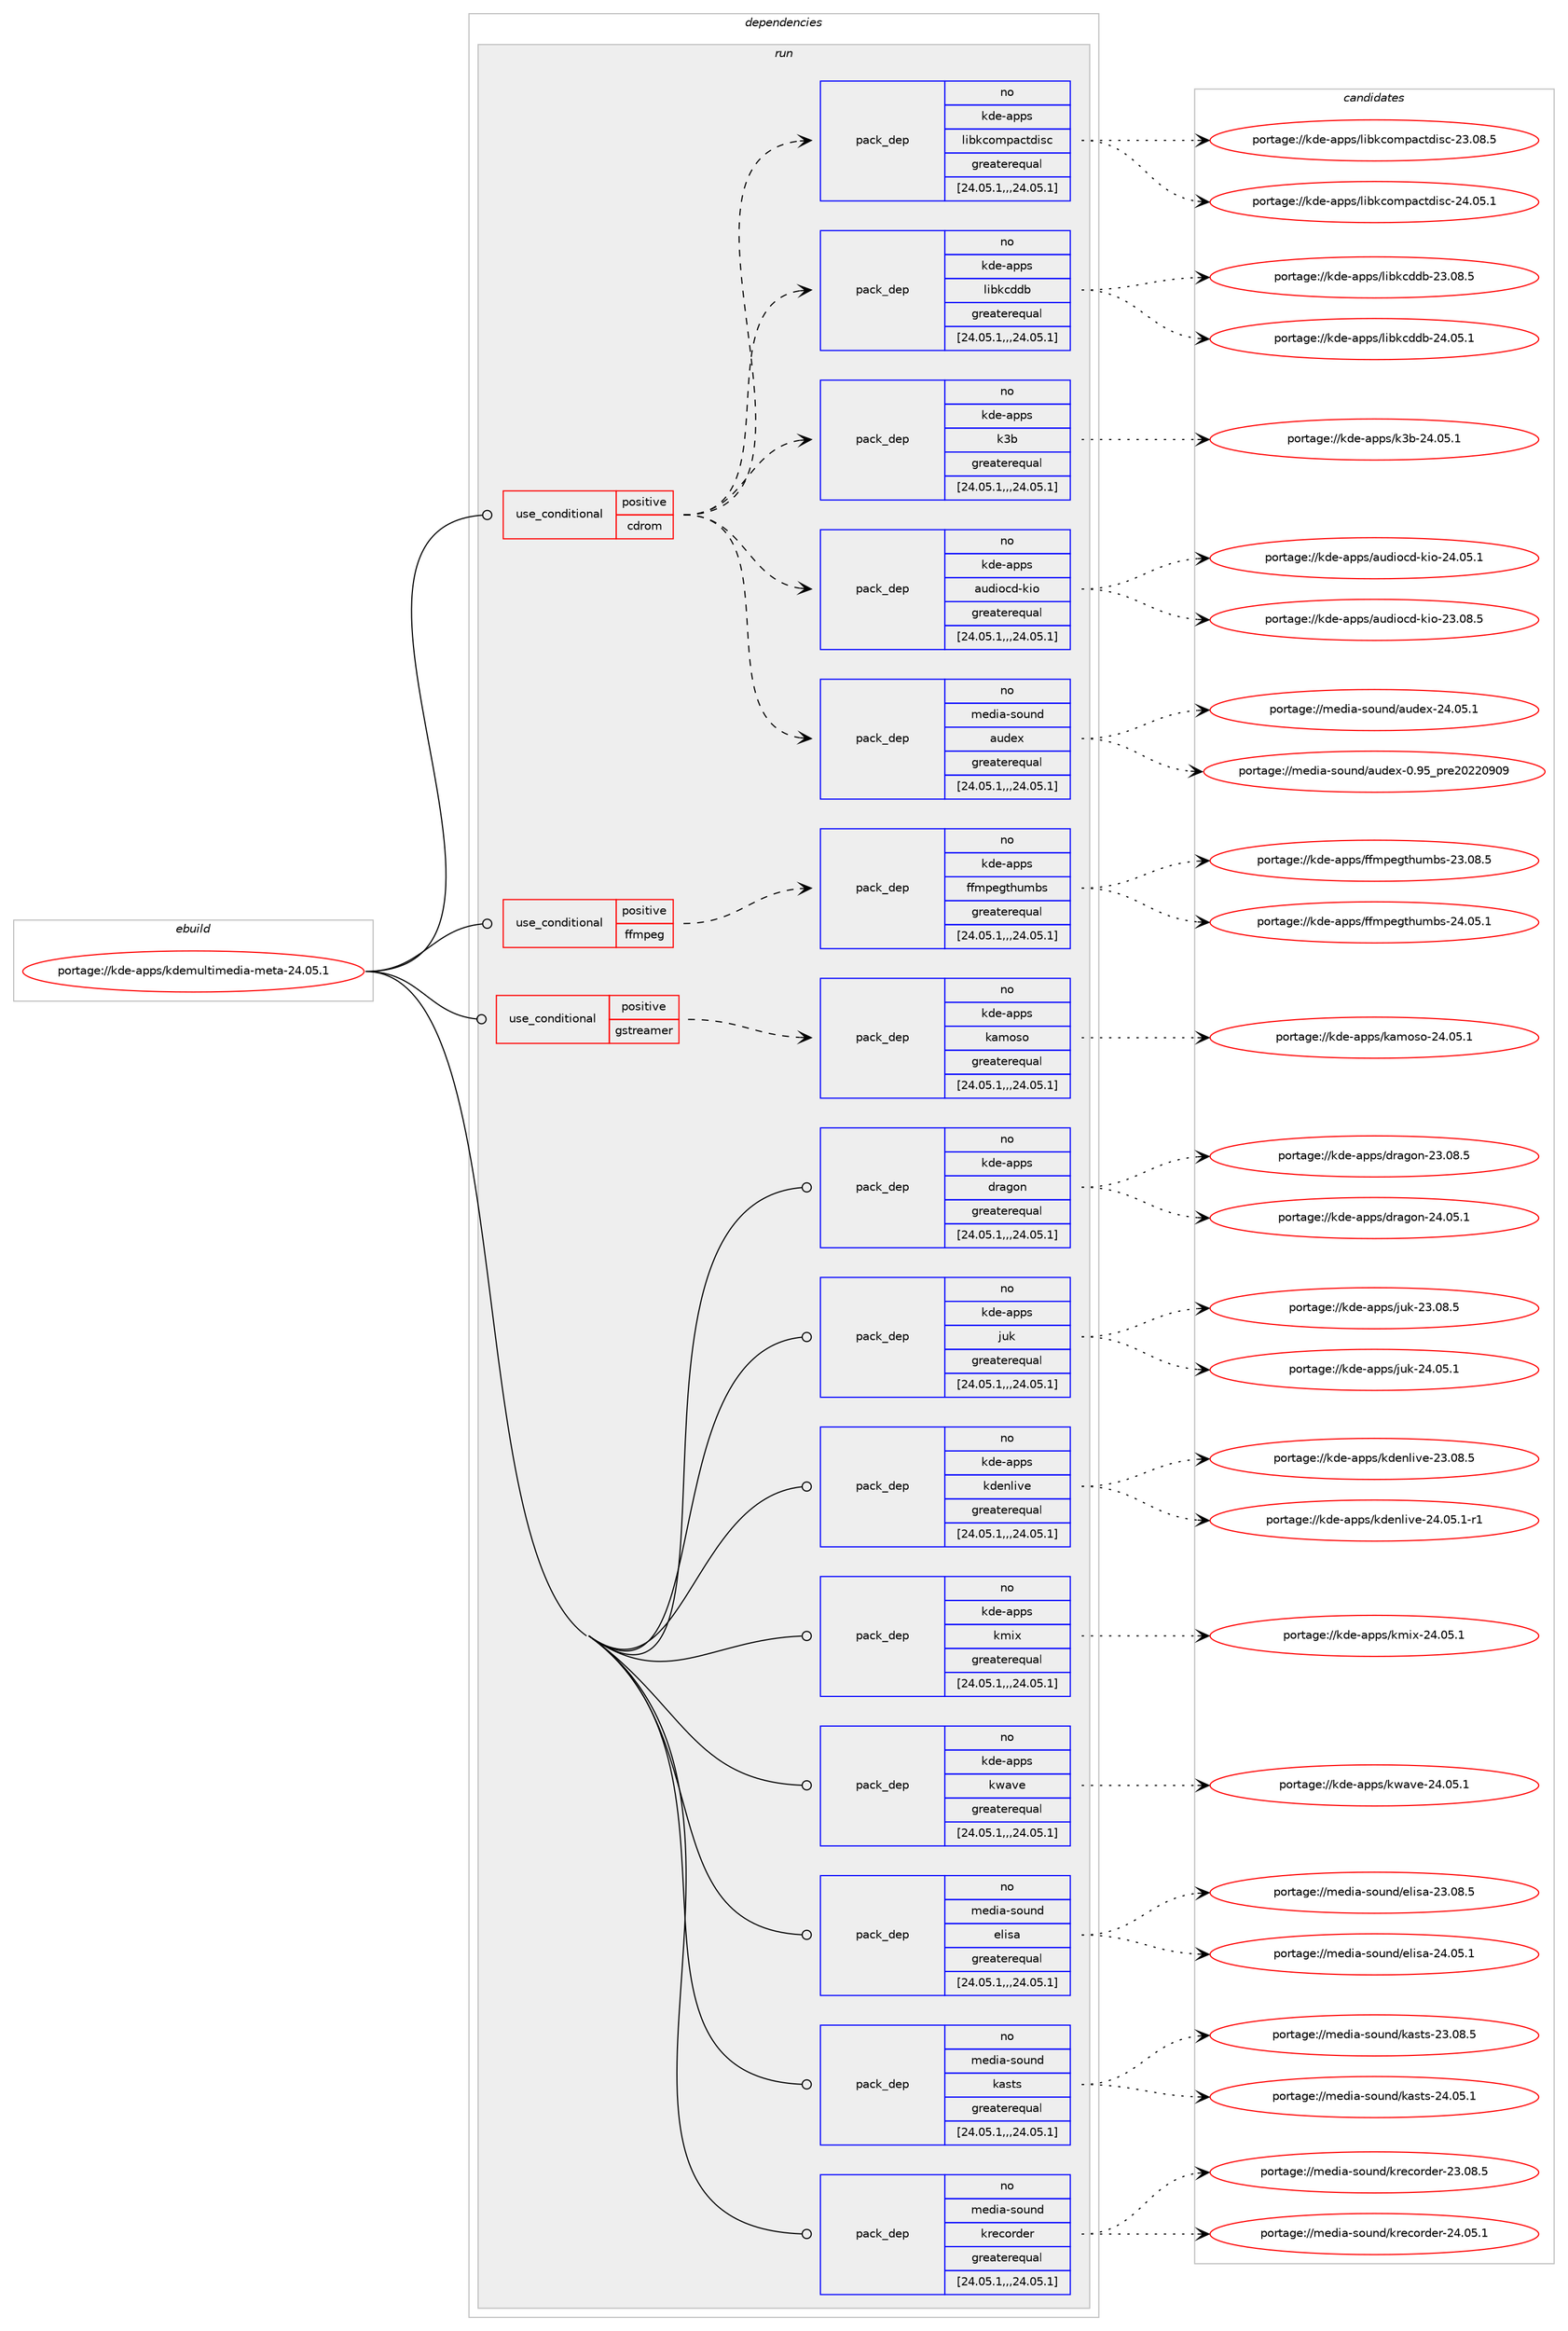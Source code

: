 digraph prolog {

# *************
# Graph options
# *************

newrank=true;
concentrate=true;
compound=true;
graph [rankdir=LR,fontname=Helvetica,fontsize=10,ranksep=1.5];#, ranksep=2.5, nodesep=0.2];
edge  [arrowhead=vee];
node  [fontname=Helvetica,fontsize=10];

# **********
# The ebuild
# **********

subgraph cluster_leftcol {
color=gray;
rank=same;
label=<<i>ebuild</i>>;
id [label="portage://kde-apps/kdemultimedia-meta-24.05.1", color=red, width=4, href="../kde-apps/kdemultimedia-meta-24.05.1.svg"];
}

# ****************
# The dependencies
# ****************

subgraph cluster_midcol {
color=gray;
label=<<i>dependencies</i>>;
subgraph cluster_compile {
fillcolor="#eeeeee";
style=filled;
label=<<i>compile</i>>;
}
subgraph cluster_compileandrun {
fillcolor="#eeeeee";
style=filled;
label=<<i>compile and run</i>>;
}
subgraph cluster_run {
fillcolor="#eeeeee";
style=filled;
label=<<i>run</i>>;
subgraph cond65604 {
dependency246596 [label=<<TABLE BORDER="0" CELLBORDER="1" CELLSPACING="0" CELLPADDING="4"><TR><TD ROWSPAN="3" CELLPADDING="10">use_conditional</TD></TR><TR><TD>positive</TD></TR><TR><TD>cdrom</TD></TR></TABLE>>, shape=none, color=red];
subgraph pack179253 {
dependency246597 [label=<<TABLE BORDER="0" CELLBORDER="1" CELLSPACING="0" CELLPADDING="4" WIDTH="220"><TR><TD ROWSPAN="6" CELLPADDING="30">pack_dep</TD></TR><TR><TD WIDTH="110">no</TD></TR><TR><TD>media-sound</TD></TR><TR><TD>audex</TD></TR><TR><TD>greaterequal</TD></TR><TR><TD>[24.05.1,,,24.05.1]</TD></TR></TABLE>>, shape=none, color=blue];
}
dependency246596:e -> dependency246597:w [weight=20,style="dashed",arrowhead="vee"];
subgraph pack179254 {
dependency246598 [label=<<TABLE BORDER="0" CELLBORDER="1" CELLSPACING="0" CELLPADDING="4" WIDTH="220"><TR><TD ROWSPAN="6" CELLPADDING="30">pack_dep</TD></TR><TR><TD WIDTH="110">no</TD></TR><TR><TD>kde-apps</TD></TR><TR><TD>audiocd-kio</TD></TR><TR><TD>greaterequal</TD></TR><TR><TD>[24.05.1,,,24.05.1]</TD></TR></TABLE>>, shape=none, color=blue];
}
dependency246596:e -> dependency246598:w [weight=20,style="dashed",arrowhead="vee"];
subgraph pack179255 {
dependency246599 [label=<<TABLE BORDER="0" CELLBORDER="1" CELLSPACING="0" CELLPADDING="4" WIDTH="220"><TR><TD ROWSPAN="6" CELLPADDING="30">pack_dep</TD></TR><TR><TD WIDTH="110">no</TD></TR><TR><TD>kde-apps</TD></TR><TR><TD>k3b</TD></TR><TR><TD>greaterequal</TD></TR><TR><TD>[24.05.1,,,24.05.1]</TD></TR></TABLE>>, shape=none, color=blue];
}
dependency246596:e -> dependency246599:w [weight=20,style="dashed",arrowhead="vee"];
subgraph pack179256 {
dependency246600 [label=<<TABLE BORDER="0" CELLBORDER="1" CELLSPACING="0" CELLPADDING="4" WIDTH="220"><TR><TD ROWSPAN="6" CELLPADDING="30">pack_dep</TD></TR><TR><TD WIDTH="110">no</TD></TR><TR><TD>kde-apps</TD></TR><TR><TD>libkcddb</TD></TR><TR><TD>greaterequal</TD></TR><TR><TD>[24.05.1,,,24.05.1]</TD></TR></TABLE>>, shape=none, color=blue];
}
dependency246596:e -> dependency246600:w [weight=20,style="dashed",arrowhead="vee"];
subgraph pack179257 {
dependency246601 [label=<<TABLE BORDER="0" CELLBORDER="1" CELLSPACING="0" CELLPADDING="4" WIDTH="220"><TR><TD ROWSPAN="6" CELLPADDING="30">pack_dep</TD></TR><TR><TD WIDTH="110">no</TD></TR><TR><TD>kde-apps</TD></TR><TR><TD>libkcompactdisc</TD></TR><TR><TD>greaterequal</TD></TR><TR><TD>[24.05.1,,,24.05.1]</TD></TR></TABLE>>, shape=none, color=blue];
}
dependency246596:e -> dependency246601:w [weight=20,style="dashed",arrowhead="vee"];
}
id:e -> dependency246596:w [weight=20,style="solid",arrowhead="odot"];
subgraph cond65605 {
dependency246602 [label=<<TABLE BORDER="0" CELLBORDER="1" CELLSPACING="0" CELLPADDING="4"><TR><TD ROWSPAN="3" CELLPADDING="10">use_conditional</TD></TR><TR><TD>positive</TD></TR><TR><TD>ffmpeg</TD></TR></TABLE>>, shape=none, color=red];
subgraph pack179258 {
dependency246603 [label=<<TABLE BORDER="0" CELLBORDER="1" CELLSPACING="0" CELLPADDING="4" WIDTH="220"><TR><TD ROWSPAN="6" CELLPADDING="30">pack_dep</TD></TR><TR><TD WIDTH="110">no</TD></TR><TR><TD>kde-apps</TD></TR><TR><TD>ffmpegthumbs</TD></TR><TR><TD>greaterequal</TD></TR><TR><TD>[24.05.1,,,24.05.1]</TD></TR></TABLE>>, shape=none, color=blue];
}
dependency246602:e -> dependency246603:w [weight=20,style="dashed",arrowhead="vee"];
}
id:e -> dependency246602:w [weight=20,style="solid",arrowhead="odot"];
subgraph cond65606 {
dependency246604 [label=<<TABLE BORDER="0" CELLBORDER="1" CELLSPACING="0" CELLPADDING="4"><TR><TD ROWSPAN="3" CELLPADDING="10">use_conditional</TD></TR><TR><TD>positive</TD></TR><TR><TD>gstreamer</TD></TR></TABLE>>, shape=none, color=red];
subgraph pack179259 {
dependency246605 [label=<<TABLE BORDER="0" CELLBORDER="1" CELLSPACING="0" CELLPADDING="4" WIDTH="220"><TR><TD ROWSPAN="6" CELLPADDING="30">pack_dep</TD></TR><TR><TD WIDTH="110">no</TD></TR><TR><TD>kde-apps</TD></TR><TR><TD>kamoso</TD></TR><TR><TD>greaterequal</TD></TR><TR><TD>[24.05.1,,,24.05.1]</TD></TR></TABLE>>, shape=none, color=blue];
}
dependency246604:e -> dependency246605:w [weight=20,style="dashed",arrowhead="vee"];
}
id:e -> dependency246604:w [weight=20,style="solid",arrowhead="odot"];
subgraph pack179260 {
dependency246606 [label=<<TABLE BORDER="0" CELLBORDER="1" CELLSPACING="0" CELLPADDING="4" WIDTH="220"><TR><TD ROWSPAN="6" CELLPADDING="30">pack_dep</TD></TR><TR><TD WIDTH="110">no</TD></TR><TR><TD>kde-apps</TD></TR><TR><TD>dragon</TD></TR><TR><TD>greaterequal</TD></TR><TR><TD>[24.05.1,,,24.05.1]</TD></TR></TABLE>>, shape=none, color=blue];
}
id:e -> dependency246606:w [weight=20,style="solid",arrowhead="odot"];
subgraph pack179261 {
dependency246607 [label=<<TABLE BORDER="0" CELLBORDER="1" CELLSPACING="0" CELLPADDING="4" WIDTH="220"><TR><TD ROWSPAN="6" CELLPADDING="30">pack_dep</TD></TR><TR><TD WIDTH="110">no</TD></TR><TR><TD>kde-apps</TD></TR><TR><TD>juk</TD></TR><TR><TD>greaterequal</TD></TR><TR><TD>[24.05.1,,,24.05.1]</TD></TR></TABLE>>, shape=none, color=blue];
}
id:e -> dependency246607:w [weight=20,style="solid",arrowhead="odot"];
subgraph pack179262 {
dependency246608 [label=<<TABLE BORDER="0" CELLBORDER="1" CELLSPACING="0" CELLPADDING="4" WIDTH="220"><TR><TD ROWSPAN="6" CELLPADDING="30">pack_dep</TD></TR><TR><TD WIDTH="110">no</TD></TR><TR><TD>kde-apps</TD></TR><TR><TD>kdenlive</TD></TR><TR><TD>greaterequal</TD></TR><TR><TD>[24.05.1,,,24.05.1]</TD></TR></TABLE>>, shape=none, color=blue];
}
id:e -> dependency246608:w [weight=20,style="solid",arrowhead="odot"];
subgraph pack179263 {
dependency246609 [label=<<TABLE BORDER="0" CELLBORDER="1" CELLSPACING="0" CELLPADDING="4" WIDTH="220"><TR><TD ROWSPAN="6" CELLPADDING="30">pack_dep</TD></TR><TR><TD WIDTH="110">no</TD></TR><TR><TD>kde-apps</TD></TR><TR><TD>kmix</TD></TR><TR><TD>greaterequal</TD></TR><TR><TD>[24.05.1,,,24.05.1]</TD></TR></TABLE>>, shape=none, color=blue];
}
id:e -> dependency246609:w [weight=20,style="solid",arrowhead="odot"];
subgraph pack179264 {
dependency246610 [label=<<TABLE BORDER="0" CELLBORDER="1" CELLSPACING="0" CELLPADDING="4" WIDTH="220"><TR><TD ROWSPAN="6" CELLPADDING="30">pack_dep</TD></TR><TR><TD WIDTH="110">no</TD></TR><TR><TD>kde-apps</TD></TR><TR><TD>kwave</TD></TR><TR><TD>greaterequal</TD></TR><TR><TD>[24.05.1,,,24.05.1]</TD></TR></TABLE>>, shape=none, color=blue];
}
id:e -> dependency246610:w [weight=20,style="solid",arrowhead="odot"];
subgraph pack179265 {
dependency246611 [label=<<TABLE BORDER="0" CELLBORDER="1" CELLSPACING="0" CELLPADDING="4" WIDTH="220"><TR><TD ROWSPAN="6" CELLPADDING="30">pack_dep</TD></TR><TR><TD WIDTH="110">no</TD></TR><TR><TD>media-sound</TD></TR><TR><TD>elisa</TD></TR><TR><TD>greaterequal</TD></TR><TR><TD>[24.05.1,,,24.05.1]</TD></TR></TABLE>>, shape=none, color=blue];
}
id:e -> dependency246611:w [weight=20,style="solid",arrowhead="odot"];
subgraph pack179266 {
dependency246612 [label=<<TABLE BORDER="0" CELLBORDER="1" CELLSPACING="0" CELLPADDING="4" WIDTH="220"><TR><TD ROWSPAN="6" CELLPADDING="30">pack_dep</TD></TR><TR><TD WIDTH="110">no</TD></TR><TR><TD>media-sound</TD></TR><TR><TD>kasts</TD></TR><TR><TD>greaterequal</TD></TR><TR><TD>[24.05.1,,,24.05.1]</TD></TR></TABLE>>, shape=none, color=blue];
}
id:e -> dependency246612:w [weight=20,style="solid",arrowhead="odot"];
subgraph pack179267 {
dependency246613 [label=<<TABLE BORDER="0" CELLBORDER="1" CELLSPACING="0" CELLPADDING="4" WIDTH="220"><TR><TD ROWSPAN="6" CELLPADDING="30">pack_dep</TD></TR><TR><TD WIDTH="110">no</TD></TR><TR><TD>media-sound</TD></TR><TR><TD>krecorder</TD></TR><TR><TD>greaterequal</TD></TR><TR><TD>[24.05.1,,,24.05.1]</TD></TR></TABLE>>, shape=none, color=blue];
}
id:e -> dependency246613:w [weight=20,style="solid",arrowhead="odot"];
}
}

# **************
# The candidates
# **************

subgraph cluster_choices {
rank=same;
color=gray;
label=<<i>candidates</i>>;

subgraph choice179253 {
color=black;
nodesep=1;
choice109101100105974511511111711010047971171001011204548465753951121141015048505048574857 [label="portage://media-sound/audex-0.95_pre20220909", color=red, width=4,href="../media-sound/audex-0.95_pre20220909.svg"];
choice109101100105974511511111711010047971171001011204550524648534649 [label="portage://media-sound/audex-24.05.1", color=red, width=4,href="../media-sound/audex-24.05.1.svg"];
dependency246597:e -> choice109101100105974511511111711010047971171001011204548465753951121141015048505048574857:w [style=dotted,weight="100"];
dependency246597:e -> choice109101100105974511511111711010047971171001011204550524648534649:w [style=dotted,weight="100"];
}
subgraph choice179254 {
color=black;
nodesep=1;
choice1071001014597112112115479711710010511199100451071051114550514648564653 [label="portage://kde-apps/audiocd-kio-23.08.5", color=red, width=4,href="../kde-apps/audiocd-kio-23.08.5.svg"];
choice1071001014597112112115479711710010511199100451071051114550524648534649 [label="portage://kde-apps/audiocd-kio-24.05.1", color=red, width=4,href="../kde-apps/audiocd-kio-24.05.1.svg"];
dependency246598:e -> choice1071001014597112112115479711710010511199100451071051114550514648564653:w [style=dotted,weight="100"];
dependency246598:e -> choice1071001014597112112115479711710010511199100451071051114550524648534649:w [style=dotted,weight="100"];
}
subgraph choice179255 {
color=black;
nodesep=1;
choice10710010145971121121154710751984550524648534649 [label="portage://kde-apps/k3b-24.05.1", color=red, width=4,href="../kde-apps/k3b-24.05.1.svg"];
dependency246599:e -> choice10710010145971121121154710751984550524648534649:w [style=dotted,weight="100"];
}
subgraph choice179256 {
color=black;
nodesep=1;
choice1071001014597112112115471081059810799100100984550514648564653 [label="portage://kde-apps/libkcddb-23.08.5", color=red, width=4,href="../kde-apps/libkcddb-23.08.5.svg"];
choice1071001014597112112115471081059810799100100984550524648534649 [label="portage://kde-apps/libkcddb-24.05.1", color=red, width=4,href="../kde-apps/libkcddb-24.05.1.svg"];
dependency246600:e -> choice1071001014597112112115471081059810799100100984550514648564653:w [style=dotted,weight="100"];
dependency246600:e -> choice1071001014597112112115471081059810799100100984550524648534649:w [style=dotted,weight="100"];
}
subgraph choice179257 {
color=black;
nodesep=1;
choice10710010145971121121154710810598107991111091129799116100105115994550514648564653 [label="portage://kde-apps/libkcompactdisc-23.08.5", color=red, width=4,href="../kde-apps/libkcompactdisc-23.08.5.svg"];
choice10710010145971121121154710810598107991111091129799116100105115994550524648534649 [label="portage://kde-apps/libkcompactdisc-24.05.1", color=red, width=4,href="../kde-apps/libkcompactdisc-24.05.1.svg"];
dependency246601:e -> choice10710010145971121121154710810598107991111091129799116100105115994550514648564653:w [style=dotted,weight="100"];
dependency246601:e -> choice10710010145971121121154710810598107991111091129799116100105115994550524648534649:w [style=dotted,weight="100"];
}
subgraph choice179258 {
color=black;
nodesep=1;
choice107100101459711211211547102102109112101103116104117109981154550514648564653 [label="portage://kde-apps/ffmpegthumbs-23.08.5", color=red, width=4,href="../kde-apps/ffmpegthumbs-23.08.5.svg"];
choice107100101459711211211547102102109112101103116104117109981154550524648534649 [label="portage://kde-apps/ffmpegthumbs-24.05.1", color=red, width=4,href="../kde-apps/ffmpegthumbs-24.05.1.svg"];
dependency246603:e -> choice107100101459711211211547102102109112101103116104117109981154550514648564653:w [style=dotted,weight="100"];
dependency246603:e -> choice107100101459711211211547102102109112101103116104117109981154550524648534649:w [style=dotted,weight="100"];
}
subgraph choice179259 {
color=black;
nodesep=1;
choice107100101459711211211547107971091111151114550524648534649 [label="portage://kde-apps/kamoso-24.05.1", color=red, width=4,href="../kde-apps/kamoso-24.05.1.svg"];
dependency246605:e -> choice107100101459711211211547107971091111151114550524648534649:w [style=dotted,weight="100"];
}
subgraph choice179260 {
color=black;
nodesep=1;
choice107100101459711211211547100114971031111104550514648564653 [label="portage://kde-apps/dragon-23.08.5", color=red, width=4,href="../kde-apps/dragon-23.08.5.svg"];
choice107100101459711211211547100114971031111104550524648534649 [label="portage://kde-apps/dragon-24.05.1", color=red, width=4,href="../kde-apps/dragon-24.05.1.svg"];
dependency246606:e -> choice107100101459711211211547100114971031111104550514648564653:w [style=dotted,weight="100"];
dependency246606:e -> choice107100101459711211211547100114971031111104550524648534649:w [style=dotted,weight="100"];
}
subgraph choice179261 {
color=black;
nodesep=1;
choice1071001014597112112115471061171074550514648564653 [label="portage://kde-apps/juk-23.08.5", color=red, width=4,href="../kde-apps/juk-23.08.5.svg"];
choice1071001014597112112115471061171074550524648534649 [label="portage://kde-apps/juk-24.05.1", color=red, width=4,href="../kde-apps/juk-24.05.1.svg"];
dependency246607:e -> choice1071001014597112112115471061171074550514648564653:w [style=dotted,weight="100"];
dependency246607:e -> choice1071001014597112112115471061171074550524648534649:w [style=dotted,weight="100"];
}
subgraph choice179262 {
color=black;
nodesep=1;
choice1071001014597112112115471071001011101081051181014550514648564653 [label="portage://kde-apps/kdenlive-23.08.5", color=red, width=4,href="../kde-apps/kdenlive-23.08.5.svg"];
choice10710010145971121121154710710010111010810511810145505246485346494511449 [label="portage://kde-apps/kdenlive-24.05.1-r1", color=red, width=4,href="../kde-apps/kdenlive-24.05.1-r1.svg"];
dependency246608:e -> choice1071001014597112112115471071001011101081051181014550514648564653:w [style=dotted,weight="100"];
dependency246608:e -> choice10710010145971121121154710710010111010810511810145505246485346494511449:w [style=dotted,weight="100"];
}
subgraph choice179263 {
color=black;
nodesep=1;
choice1071001014597112112115471071091051204550524648534649 [label="portage://kde-apps/kmix-24.05.1", color=red, width=4,href="../kde-apps/kmix-24.05.1.svg"];
dependency246609:e -> choice1071001014597112112115471071091051204550524648534649:w [style=dotted,weight="100"];
}
subgraph choice179264 {
color=black;
nodesep=1;
choice107100101459711211211547107119971181014550524648534649 [label="portage://kde-apps/kwave-24.05.1", color=red, width=4,href="../kde-apps/kwave-24.05.1.svg"];
dependency246610:e -> choice107100101459711211211547107119971181014550524648534649:w [style=dotted,weight="100"];
}
subgraph choice179265 {
color=black;
nodesep=1;
choice109101100105974511511111711010047101108105115974550514648564653 [label="portage://media-sound/elisa-23.08.5", color=red, width=4,href="../media-sound/elisa-23.08.5.svg"];
choice109101100105974511511111711010047101108105115974550524648534649 [label="portage://media-sound/elisa-24.05.1", color=red, width=4,href="../media-sound/elisa-24.05.1.svg"];
dependency246611:e -> choice109101100105974511511111711010047101108105115974550514648564653:w [style=dotted,weight="100"];
dependency246611:e -> choice109101100105974511511111711010047101108105115974550524648534649:w [style=dotted,weight="100"];
}
subgraph choice179266 {
color=black;
nodesep=1;
choice109101100105974511511111711010047107971151161154550514648564653 [label="portage://media-sound/kasts-23.08.5", color=red, width=4,href="../media-sound/kasts-23.08.5.svg"];
choice109101100105974511511111711010047107971151161154550524648534649 [label="portage://media-sound/kasts-24.05.1", color=red, width=4,href="../media-sound/kasts-24.05.1.svg"];
dependency246612:e -> choice109101100105974511511111711010047107971151161154550514648564653:w [style=dotted,weight="100"];
dependency246612:e -> choice109101100105974511511111711010047107971151161154550524648534649:w [style=dotted,weight="100"];
}
subgraph choice179267 {
color=black;
nodesep=1;
choice109101100105974511511111711010047107114101991111141001011144550514648564653 [label="portage://media-sound/krecorder-23.08.5", color=red, width=4,href="../media-sound/krecorder-23.08.5.svg"];
choice109101100105974511511111711010047107114101991111141001011144550524648534649 [label="portage://media-sound/krecorder-24.05.1", color=red, width=4,href="../media-sound/krecorder-24.05.1.svg"];
dependency246613:e -> choice109101100105974511511111711010047107114101991111141001011144550514648564653:w [style=dotted,weight="100"];
dependency246613:e -> choice109101100105974511511111711010047107114101991111141001011144550524648534649:w [style=dotted,weight="100"];
}
}

}
